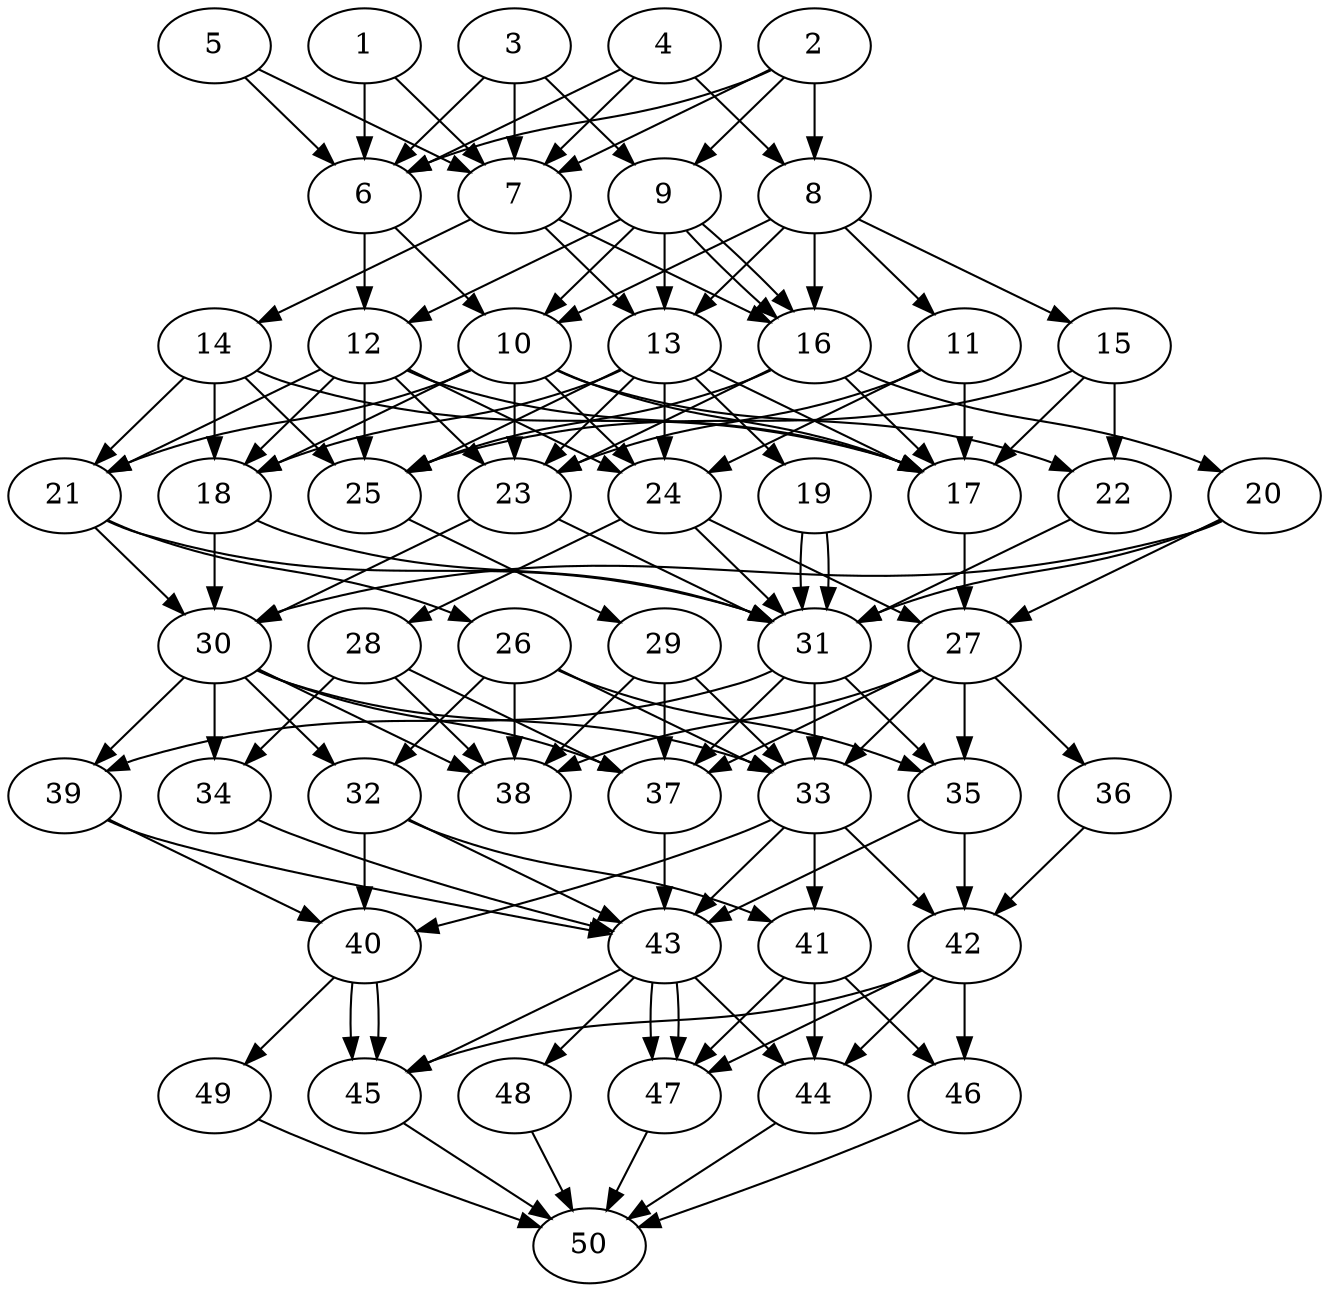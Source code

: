 // DAG automatically generated by daggen at Thu Oct  3 14:07:58 2019
// ./daggen --dot -n 50 --ccr 0.3 --fat 0.5 --regular 0.5 --density 0.9 --mindata 5242880 --maxdata 52428800 
digraph G {
  1 [size="69502293", alpha="0.03", expect_size="20850688"] 
  1 -> 6 [size ="20850688"]
  1 -> 7 [size ="20850688"]
  2 [size="64307200", alpha="0.09", expect_size="19292160"] 
  2 -> 6 [size ="19292160"]
  2 -> 7 [size ="19292160"]
  2 -> 8 [size ="19292160"]
  2 -> 9 [size ="19292160"]
  3 [size="62999893", alpha="0.19", expect_size="18899968"] 
  3 -> 6 [size ="18899968"]
  3 -> 7 [size ="18899968"]
  3 -> 9 [size ="18899968"]
  4 [size="54493867", alpha="0.17", expect_size="16348160"] 
  4 -> 6 [size ="16348160"]
  4 -> 7 [size ="16348160"]
  4 -> 8 [size ="16348160"]
  5 [size="33378987", alpha="0.16", expect_size="10013696"] 
  5 -> 6 [size ="10013696"]
  5 -> 7 [size ="10013696"]
  6 [size="173066240", alpha="0.14", expect_size="51919872"] 
  6 -> 10 [size ="51919872"]
  6 -> 12 [size ="51919872"]
  7 [size="148715520", alpha="0.13", expect_size="44614656"] 
  7 -> 13 [size ="44614656"]
  7 -> 14 [size ="44614656"]
  7 -> 16 [size ="44614656"]
  8 [size="91883520", alpha="0.15", expect_size="27565056"] 
  8 -> 10 [size ="27565056"]
  8 -> 11 [size ="27565056"]
  8 -> 13 [size ="27565056"]
  8 -> 15 [size ="27565056"]
  8 -> 16 [size ="27565056"]
  9 [size="24797867", alpha="0.04", expect_size="7439360"] 
  9 -> 10 [size ="7439360"]
  9 -> 12 [size ="7439360"]
  9 -> 13 [size ="7439360"]
  9 -> 16 [size ="7439360"]
  9 -> 16 [size ="7439360"]
  10 [size="128682667", alpha="0.12", expect_size="38604800"] 
  10 -> 17 [size ="38604800"]
  10 -> 18 [size ="38604800"]
  10 -> 21 [size ="38604800"]
  10 -> 22 [size ="38604800"]
  10 -> 23 [size ="38604800"]
  10 -> 24 [size ="38604800"]
  11 [size="117742933", alpha="0.03", expect_size="35322880"] 
  11 -> 17 [size ="35322880"]
  11 -> 23 [size ="35322880"]
  11 -> 24 [size ="35322880"]
  12 [size="140363093", alpha="0.00", expect_size="42108928"] 
  12 -> 17 [size ="42108928"]
  12 -> 18 [size ="42108928"]
  12 -> 21 [size ="42108928"]
  12 -> 23 [size ="42108928"]
  12 -> 24 [size ="42108928"]
  12 -> 25 [size ="42108928"]
  13 [size="50288640", alpha="0.03", expect_size="15086592"] 
  13 -> 17 [size ="15086592"]
  13 -> 18 [size ="15086592"]
  13 -> 19 [size ="15086592"]
  13 -> 23 [size ="15086592"]
  13 -> 24 [size ="15086592"]
  13 -> 25 [size ="15086592"]
  14 [size="44755627", alpha="0.03", expect_size="13426688"] 
  14 -> 17 [size ="13426688"]
  14 -> 18 [size ="13426688"]
  14 -> 21 [size ="13426688"]
  14 -> 25 [size ="13426688"]
  15 [size="22162773", alpha="0.08", expect_size="6648832"] 
  15 -> 17 [size ="6648832"]
  15 -> 22 [size ="6648832"]
  15 -> 25 [size ="6648832"]
  16 [size="144175787", alpha="0.18", expect_size="43252736"] 
  16 -> 17 [size ="43252736"]
  16 -> 20 [size ="43252736"]
  16 -> 23 [size ="43252736"]
  16 -> 25 [size ="43252736"]
  17 [size="98471253", alpha="0.03", expect_size="29541376"] 
  17 -> 27 [size ="29541376"]
  18 [size="42499413", alpha="0.14", expect_size="12749824"] 
  18 -> 30 [size ="12749824"]
  18 -> 31 [size ="12749824"]
  19 [size="159604053", alpha="0.02", expect_size="47881216"] 
  19 -> 31 [size ="47881216"]
  19 -> 31 [size ="47881216"]
  20 [size="34884267", alpha="0.11", expect_size="10465280"] 
  20 -> 27 [size ="10465280"]
  20 -> 30 [size ="10465280"]
  20 -> 31 [size ="10465280"]
  21 [size="128317440", alpha="0.07", expect_size="38495232"] 
  21 -> 26 [size ="38495232"]
  21 -> 30 [size ="38495232"]
  21 -> 31 [size ="38495232"]
  22 [size="155692373", alpha="0.08", expect_size="46707712"] 
  22 -> 31 [size ="46707712"]
  23 [size="158948693", alpha="0.16", expect_size="47684608"] 
  23 -> 30 [size ="47684608"]
  23 -> 31 [size ="47684608"]
  24 [size="23384747", alpha="0.08", expect_size="7015424"] 
  24 -> 27 [size ="7015424"]
  24 -> 28 [size ="7015424"]
  24 -> 31 [size ="7015424"]
  25 [size="46646613", alpha="0.03", expect_size="13993984"] 
  25 -> 29 [size ="13993984"]
  26 [size="106154667", alpha="0.17", expect_size="31846400"] 
  26 -> 32 [size ="31846400"]
  26 -> 33 [size ="31846400"]
  26 -> 35 [size ="31846400"]
  26 -> 38 [size ="31846400"]
  27 [size="93624320", alpha="0.07", expect_size="28087296"] 
  27 -> 33 [size ="28087296"]
  27 -> 35 [size ="28087296"]
  27 -> 36 [size ="28087296"]
  27 -> 37 [size ="28087296"]
  27 -> 38 [size ="28087296"]
  28 [size="120978773", alpha="0.08", expect_size="36293632"] 
  28 -> 34 [size ="36293632"]
  28 -> 37 [size ="36293632"]
  28 -> 38 [size ="36293632"]
  29 [size="73953280", alpha="0.09", expect_size="22185984"] 
  29 -> 33 [size ="22185984"]
  29 -> 37 [size ="22185984"]
  29 -> 38 [size ="22185984"]
  30 [size="85811200", alpha="0.04", expect_size="25743360"] 
  30 -> 32 [size ="25743360"]
  30 -> 33 [size ="25743360"]
  30 -> 34 [size ="25743360"]
  30 -> 37 [size ="25743360"]
  30 -> 38 [size ="25743360"]
  30 -> 39 [size ="25743360"]
  31 [size="170195627", alpha="0.12", expect_size="51058688"] 
  31 -> 33 [size ="51058688"]
  31 -> 35 [size ="51058688"]
  31 -> 37 [size ="51058688"]
  31 -> 39 [size ="51058688"]
  32 [size="64566613", alpha="0.16", expect_size="19369984"] 
  32 -> 40 [size ="19369984"]
  32 -> 41 [size ="19369984"]
  32 -> 43 [size ="19369984"]
  33 [size="130331307", alpha="0.04", expect_size="39099392"] 
  33 -> 40 [size ="39099392"]
  33 -> 41 [size ="39099392"]
  33 -> 42 [size ="39099392"]
  33 -> 43 [size ="39099392"]
  34 [size="98437120", alpha="0.15", expect_size="29531136"] 
  34 -> 43 [size ="29531136"]
  35 [size="163191467", alpha="0.07", expect_size="48957440"] 
  35 -> 42 [size ="48957440"]
  35 -> 43 [size ="48957440"]
  36 [size="25924267", alpha="0.15", expect_size="7777280"] 
  36 -> 42 [size ="7777280"]
  37 [size="156805120", alpha="0.13", expect_size="47041536"] 
  37 -> 43 [size ="47041536"]
  38 [size="57924267", alpha="0.15", expect_size="17377280"] 
  39 [size="118265173", alpha="0.15", expect_size="35479552"] 
  39 -> 40 [size ="35479552"]
  39 -> 43 [size ="35479552"]
  40 [size="30580053", alpha="0.16", expect_size="9174016"] 
  40 -> 45 [size ="9174016"]
  40 -> 45 [size ="9174016"]
  40 -> 49 [size ="9174016"]
  41 [size="63365120", alpha="0.12", expect_size="19009536"] 
  41 -> 44 [size ="19009536"]
  41 -> 46 [size ="19009536"]
  41 -> 47 [size ="19009536"]
  42 [size="159600640", alpha="0.06", expect_size="47880192"] 
  42 -> 44 [size ="47880192"]
  42 -> 45 [size ="47880192"]
  42 -> 46 [size ="47880192"]
  42 -> 47 [size ="47880192"]
  43 [size="127600640", alpha="0.17", expect_size="38280192"] 
  43 -> 44 [size ="38280192"]
  43 -> 45 [size ="38280192"]
  43 -> 47 [size ="38280192"]
  43 -> 47 [size ="38280192"]
  43 -> 48 [size ="38280192"]
  44 [size="157470720", alpha="0.09", expect_size="47241216"] 
  44 -> 50 [size ="47241216"]
  45 [size="119203840", alpha="0.05", expect_size="35761152"] 
  45 -> 50 [size ="35761152"]
  46 [size="17489920", alpha="0.13", expect_size="5246976"] 
  46 -> 50 [size ="5246976"]
  47 [size="136318293", alpha="0.09", expect_size="40895488"] 
  47 -> 50 [size ="40895488"]
  48 [size="84821333", alpha="0.20", expect_size="25446400"] 
  48 -> 50 [size ="25446400"]
  49 [size="45312000", alpha="0.17", expect_size="13593600"] 
  49 -> 50 [size ="13593600"]
  50 [size="159921493", alpha="0.03", expect_size="47976448"] 
}
